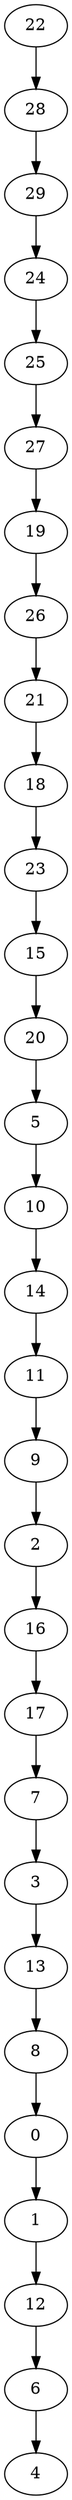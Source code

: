 digraph my_graph {
22 [label=22]
28 [label=28]
29 [label=29]
24 [label=24]
25 [label=25]
27 [label=27]
19 [label=19]
26 [label=26]
21 [label=21]
18 [label=18]
23 [label=23]
15 [label=15]
20 [label=20]
5 [label=5]
10 [label=10]
14 [label=14]
11 [label=11]
9 [label=9]
2 [label=2]
16 [label=16]
17 [label=17]
7 [label=7]
3 [label=3]
13 [label=13]
8 [label=8]
0 [label=0]
1 [label=1]
12 [label=12]
6 [label=6]
4 [label=4]
22->28
28->29
29->24
24->25
25->27
27->19
19->26
26->21
21->18
18->23
23->15
15->20
20->5
5->10
10->14
14->11
11->9
9->2
2->16
16->17
17->7
7->3
3->13
13->8
8->0
0->1
1->12
12->6
6->4
}